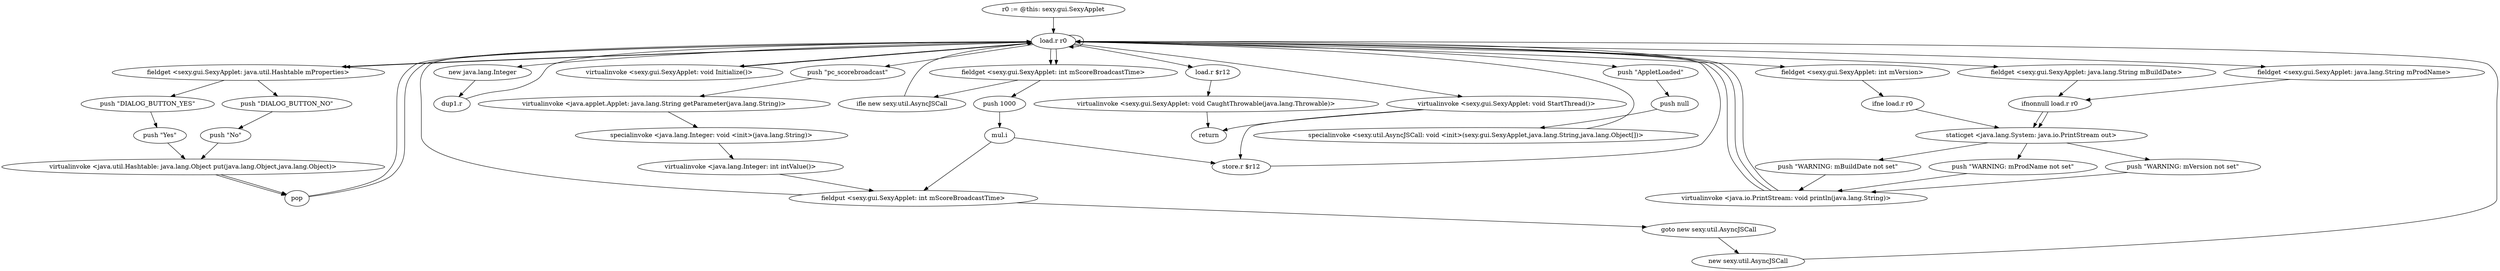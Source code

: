 digraph "" {
    "r0 := @this: sexy.gui.SexyApplet"
    "load.r r0"
    "r0 := @this: sexy.gui.SexyApplet"->"load.r r0";
    "fieldget <sexy.gui.SexyApplet: java.util.Hashtable mProperties>"
    "load.r r0"->"fieldget <sexy.gui.SexyApplet: java.util.Hashtable mProperties>";
    "push \"DIALOG_BUTTON_YES\""
    "fieldget <sexy.gui.SexyApplet: java.util.Hashtable mProperties>"->"push \"DIALOG_BUTTON_YES\"";
    "push \"Yes\""
    "push \"DIALOG_BUTTON_YES\""->"push \"Yes\"";
    "virtualinvoke <java.util.Hashtable: java.lang.Object put(java.lang.Object,java.lang.Object)>"
    "push \"Yes\""->"virtualinvoke <java.util.Hashtable: java.lang.Object put(java.lang.Object,java.lang.Object)>";
    "pop"
    "virtualinvoke <java.util.Hashtable: java.lang.Object put(java.lang.Object,java.lang.Object)>"->"pop";
    "pop"->"load.r r0";
    "load.r r0"->"fieldget <sexy.gui.SexyApplet: java.util.Hashtable mProperties>";
    "push \"DIALOG_BUTTON_NO\""
    "fieldget <sexy.gui.SexyApplet: java.util.Hashtable mProperties>"->"push \"DIALOG_BUTTON_NO\"";
    "push \"No\""
    "push \"DIALOG_BUTTON_NO\""->"push \"No\"";
    "push \"No\""->"virtualinvoke <java.util.Hashtable: java.lang.Object put(java.lang.Object,java.lang.Object)>";
    "virtualinvoke <java.util.Hashtable: java.lang.Object put(java.lang.Object,java.lang.Object)>"->"pop";
    "pop"->"load.r r0";
    "new java.lang.Integer"
    "load.r r0"->"new java.lang.Integer";
    "dup1.r"
    "new java.lang.Integer"->"dup1.r";
    "dup1.r"->"load.r r0";
    "push \"pc_scorebroadcast\""
    "load.r r0"->"push \"pc_scorebroadcast\"";
    "virtualinvoke <java.applet.Applet: java.lang.String getParameter(java.lang.String)>"
    "push \"pc_scorebroadcast\""->"virtualinvoke <java.applet.Applet: java.lang.String getParameter(java.lang.String)>";
    "specialinvoke <java.lang.Integer: void <init>(java.lang.String)>"
    "virtualinvoke <java.applet.Applet: java.lang.String getParameter(java.lang.String)>"->"specialinvoke <java.lang.Integer: void <init>(java.lang.String)>";
    "virtualinvoke <java.lang.Integer: int intValue()>"
    "specialinvoke <java.lang.Integer: void <init>(java.lang.String)>"->"virtualinvoke <java.lang.Integer: int intValue()>";
    "fieldput <sexy.gui.SexyApplet: int mScoreBroadcastTime>"
    "virtualinvoke <java.lang.Integer: int intValue()>"->"fieldput <sexy.gui.SexyApplet: int mScoreBroadcastTime>";
    "fieldput <sexy.gui.SexyApplet: int mScoreBroadcastTime>"->"load.r r0";
    "fieldget <sexy.gui.SexyApplet: int mScoreBroadcastTime>"
    "load.r r0"->"fieldget <sexy.gui.SexyApplet: int mScoreBroadcastTime>";
    "ifle new sexy.util.AsyncJSCall"
    "fieldget <sexy.gui.SexyApplet: int mScoreBroadcastTime>"->"ifle new sexy.util.AsyncJSCall";
    "ifle new sexy.util.AsyncJSCall"->"load.r r0";
    "load.r r0"->"load.r r0";
    "load.r r0"->"fieldget <sexy.gui.SexyApplet: int mScoreBroadcastTime>";
    "push 1000"
    "fieldget <sexy.gui.SexyApplet: int mScoreBroadcastTime>"->"push 1000";
    "mul.i"
    "push 1000"->"mul.i";
    "mul.i"->"fieldput <sexy.gui.SexyApplet: int mScoreBroadcastTime>";
    "goto new sexy.util.AsyncJSCall"
    "fieldput <sexy.gui.SexyApplet: int mScoreBroadcastTime>"->"goto new sexy.util.AsyncJSCall";
    "new sexy.util.AsyncJSCall"
    "goto new sexy.util.AsyncJSCall"->"new sexy.util.AsyncJSCall";
    "new sexy.util.AsyncJSCall"->"load.r r0";
    "push \"AppletLoaded\""
    "load.r r0"->"push \"AppletLoaded\"";
    "push null"
    "push \"AppletLoaded\""->"push null";
    "specialinvoke <sexy.util.AsyncJSCall: void <init>(sexy.gui.SexyApplet,java.lang.String,java.lang.Object[])>"
    "push null"->"specialinvoke <sexy.util.AsyncJSCall: void <init>(sexy.gui.SexyApplet,java.lang.String,java.lang.Object[])>";
    "specialinvoke <sexy.util.AsyncJSCall: void <init>(sexy.gui.SexyApplet,java.lang.String,java.lang.Object[])>"->"load.r r0";
    "virtualinvoke <sexy.gui.SexyApplet: void Initialize()>"
    "load.r r0"->"virtualinvoke <sexy.gui.SexyApplet: void Initialize()>";
    "virtualinvoke <sexy.gui.SexyApplet: void Initialize()>"->"load.r r0";
    "fieldget <sexy.gui.SexyApplet: java.lang.String mProdName>"
    "load.r r0"->"fieldget <sexy.gui.SexyApplet: java.lang.String mProdName>";
    "ifnonnull load.r r0"
    "fieldget <sexy.gui.SexyApplet: java.lang.String mProdName>"->"ifnonnull load.r r0";
    "staticget <java.lang.System: java.io.PrintStream out>"
    "ifnonnull load.r r0"->"staticget <java.lang.System: java.io.PrintStream out>";
    "push \"WARNING: mProdName not set\""
    "staticget <java.lang.System: java.io.PrintStream out>"->"push \"WARNING: mProdName not set\"";
    "virtualinvoke <java.io.PrintStream: void println(java.lang.String)>"
    "push \"WARNING: mProdName not set\""->"virtualinvoke <java.io.PrintStream: void println(java.lang.String)>";
    "virtualinvoke <java.io.PrintStream: void println(java.lang.String)>"->"load.r r0";
    "fieldget <sexy.gui.SexyApplet: int mVersion>"
    "load.r r0"->"fieldget <sexy.gui.SexyApplet: int mVersion>";
    "ifne load.r r0"
    "fieldget <sexy.gui.SexyApplet: int mVersion>"->"ifne load.r r0";
    "ifne load.r r0"->"staticget <java.lang.System: java.io.PrintStream out>";
    "push \"WARNING: mVersion not set\""
    "staticget <java.lang.System: java.io.PrintStream out>"->"push \"WARNING: mVersion not set\"";
    "push \"WARNING: mVersion not set\""->"virtualinvoke <java.io.PrintStream: void println(java.lang.String)>";
    "virtualinvoke <java.io.PrintStream: void println(java.lang.String)>"->"load.r r0";
    "fieldget <sexy.gui.SexyApplet: java.lang.String mBuildDate>"
    "load.r r0"->"fieldget <sexy.gui.SexyApplet: java.lang.String mBuildDate>";
    "fieldget <sexy.gui.SexyApplet: java.lang.String mBuildDate>"->"ifnonnull load.r r0";
    "ifnonnull load.r r0"->"staticget <java.lang.System: java.io.PrintStream out>";
    "push \"WARNING: mBuildDate not set\""
    "staticget <java.lang.System: java.io.PrintStream out>"->"push \"WARNING: mBuildDate not set\"";
    "push \"WARNING: mBuildDate not set\""->"virtualinvoke <java.io.PrintStream: void println(java.lang.String)>";
    "virtualinvoke <java.io.PrintStream: void println(java.lang.String)>"->"load.r r0";
    "virtualinvoke <sexy.gui.SexyApplet: void StartThread()>"
    "load.r r0"->"virtualinvoke <sexy.gui.SexyApplet: void StartThread()>";
    "return"
    "virtualinvoke <sexy.gui.SexyApplet: void StartThread()>"->"return";
    "store.r $r12"
    "virtualinvoke <sexy.gui.SexyApplet: void StartThread()>"->"store.r $r12";
    "store.r $r12"->"load.r r0";
    "load.r $r12"
    "load.r r0"->"load.r $r12";
    "virtualinvoke <sexy.gui.SexyApplet: void CaughtThrowable(java.lang.Throwable)>"
    "load.r $r12"->"virtualinvoke <sexy.gui.SexyApplet: void CaughtThrowable(java.lang.Throwable)>";
    "virtualinvoke <sexy.gui.SexyApplet: void CaughtThrowable(java.lang.Throwable)>"->"return";
    "mul.i"->"store.r $r12";
}
